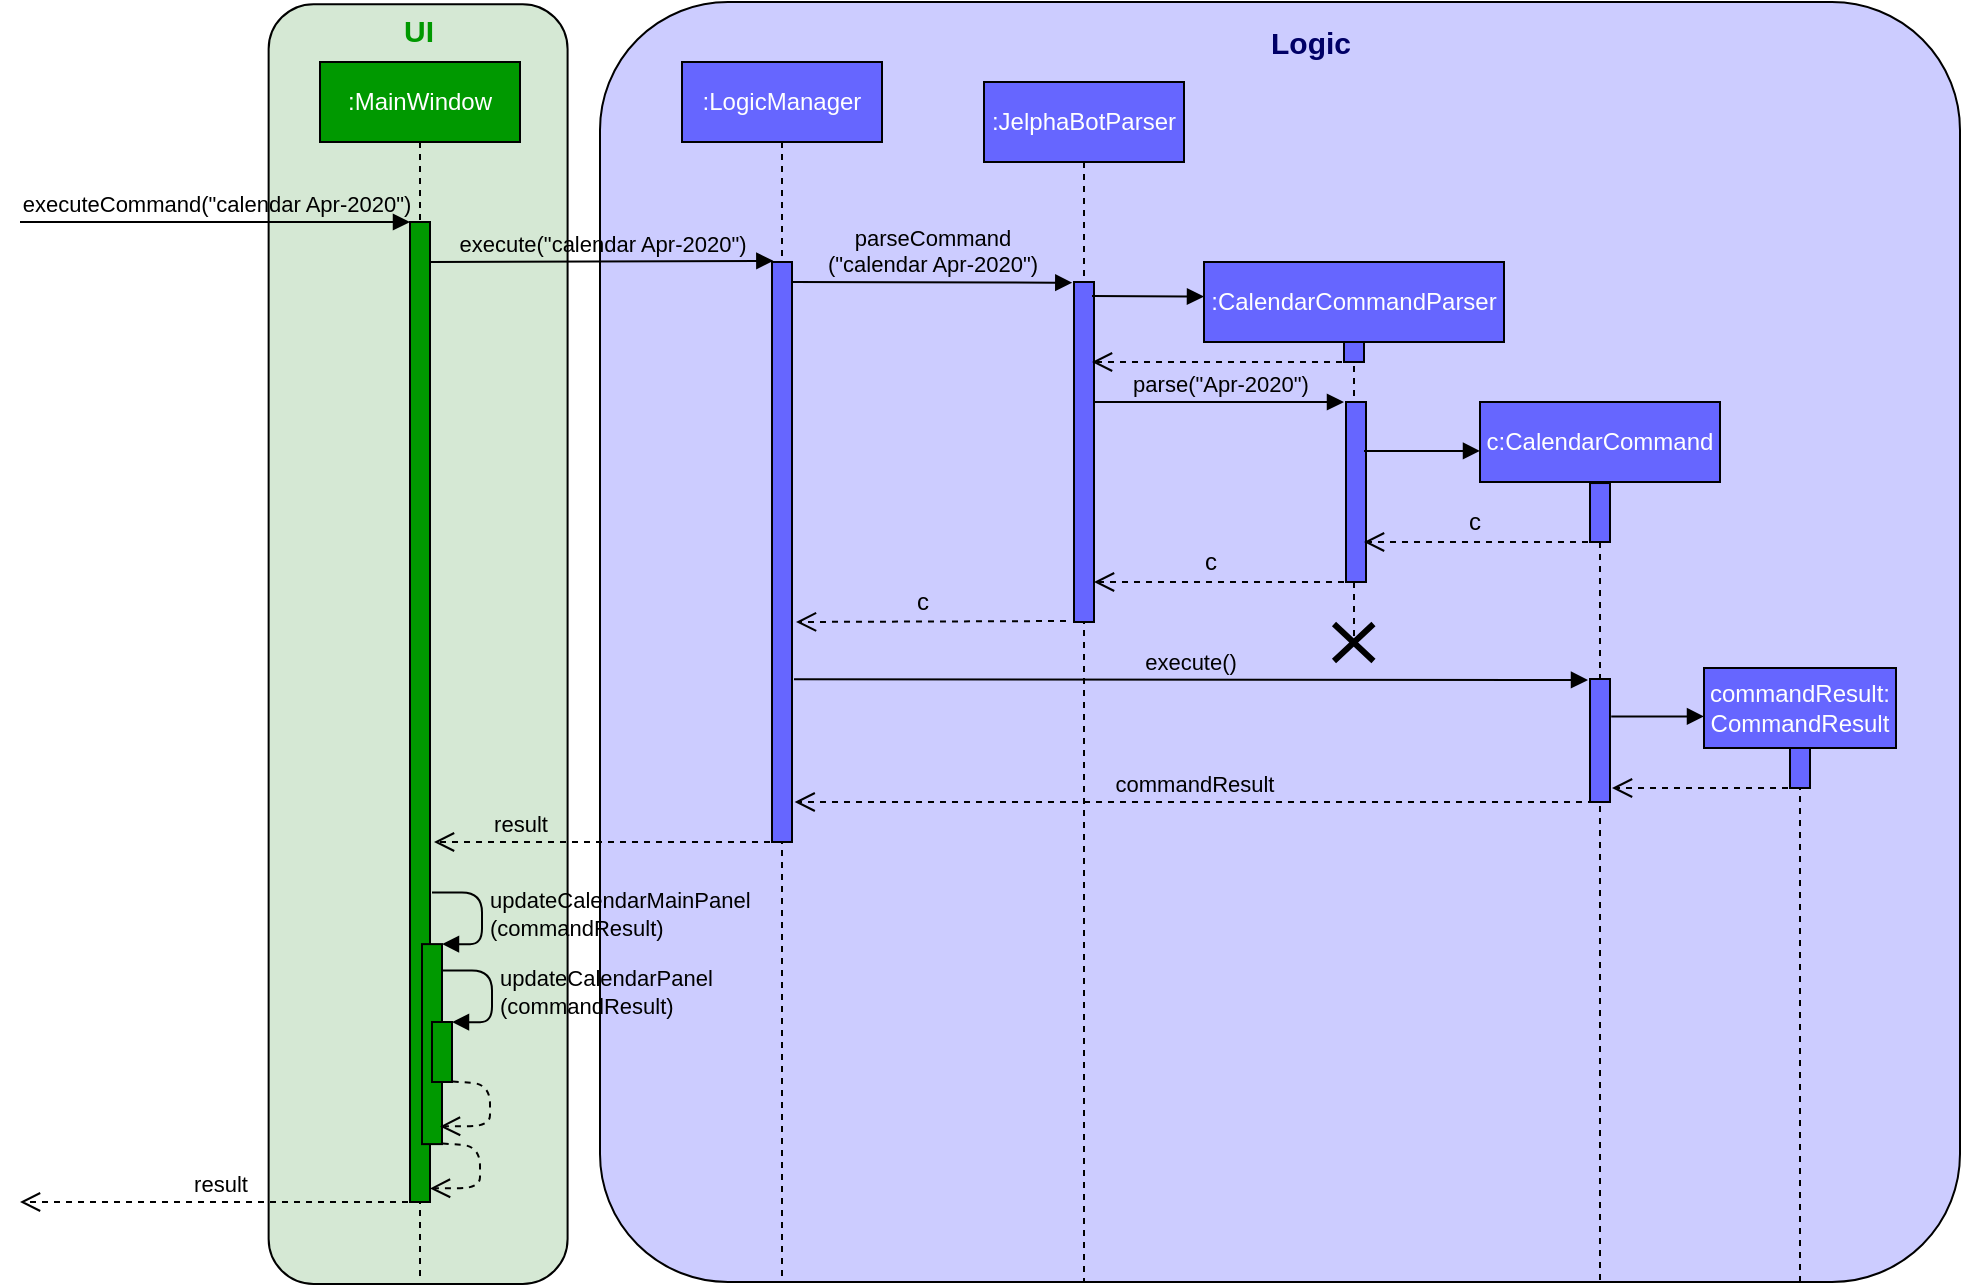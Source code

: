 <mxfile version="12.9.10" type="device"><diagram name="Page-1" id="13e1069c-82ec-6db2-03f1-153e76fe0fe0"><mxGraphModel dx="1006" dy="636" grid="1" gridSize="10" guides="1" tooltips="1" connect="1" arrows="1" fold="1" page="1" pageScale="1" pageWidth="1100" pageHeight="850" background="#ffffff" math="0" shadow="0"><root><mxCell id="0"/><mxCell id="1" parent="0"/><mxCell id="XIMg-hXaSXd9ASsC19z6-50" value="" style="rounded=1;whiteSpace=wrap;html=1;shadow=0;fillColor=#CCCCFF;arcSize=10;" parent="1" vertex="1"><mxGeometry x="310" y="40" width="680" height="640" as="geometry"/></mxCell><mxCell id="XIMg-hXaSXd9ASsC19z6-1" value="" style="rounded=1;whiteSpace=wrap;html=1;shadow=0;rotation=-90;fillColor=#D5E8D4;" parent="1" vertex="1"><mxGeometry x="-100.89" y="286.27" width="639.89" height="149.48" as="geometry"/></mxCell><mxCell id="XIMg-hXaSXd9ASsC19z6-4" value="&lt;font color=&quot;#ffffff&quot;&gt;:MainWindow&lt;/font&gt;" style="shape=umlLifeline;perimeter=lifelinePerimeter;whiteSpace=wrap;html=1;container=1;collapsible=0;recursiveResize=0;outlineConnect=0;shadow=0;fillColor=#009900;" parent="1" vertex="1"><mxGeometry x="170" y="70" width="100" height="610" as="geometry"/></mxCell><mxCell id="XIMg-hXaSXd9ASsC19z6-6" value="executeCommand(&quot;calendar Apr-2020&quot;)" style="html=1;verticalAlign=bottom;endArrow=block;fillColor=#4D9900;labelBackgroundColor=none;" parent="1" edge="1"><mxGeometry width="80" relative="1" as="geometry"><mxPoint x="20" y="150" as="sourcePoint"/><mxPoint x="215" y="150" as="targetPoint"/></mxGeometry></mxCell><mxCell id="XIMg-hXaSXd9ASsC19z6-12" value="&lt;font style=&quot;font-size: 15px&quot; color=&quot;#009900&quot;&gt;&lt;b&gt;UI&lt;/b&gt;&lt;/font&gt;" style="text;html=1;align=center;verticalAlign=middle;resizable=0;points=[];autosize=1;" parent="1" vertex="1"><mxGeometry x="204.06" y="44" width="30" height="20" as="geometry"/></mxCell><mxCell id="XIMg-hXaSXd9ASsC19z6-18" value="execute(&quot;calendar Apr-2020&quot;)" style="html=1;verticalAlign=bottom;endArrow=block;fillColor=#4D9900;entryX=0.067;entryY=-0.002;entryDx=0;entryDy=0;entryPerimeter=0;labelBackgroundColor=none;" parent="1" target="XIMg-hXaSXd9ASsC19z6-19" edge="1"><mxGeometry width="80" relative="1" as="geometry"><mxPoint x="225" y="170" as="sourcePoint"/><mxPoint x="384.5" y="170" as="targetPoint"/></mxGeometry></mxCell><mxCell id="XIMg-hXaSXd9ASsC19z6-43" value="commandResult" style="html=1;verticalAlign=bottom;endArrow=open;dashed=1;endSize=8;fillColor=#4D9900;labelBackgroundColor=none;" parent="1" edge="1"><mxGeometry relative="1" as="geometry"><mxPoint x="807" y="440" as="sourcePoint"/><mxPoint x="407.324" y="440" as="targetPoint"/></mxGeometry></mxCell><mxCell id="bfJtrRkvlipkshoRrTFM-1" value="" style="group" parent="1" vertex="1" connectable="0"><mxGeometry x="346" y="70" width="100" height="610" as="geometry"/></mxCell><mxCell id="XIMg-hXaSXd9ASsC19z6-17" value="&lt;font color=&quot;#ffffff&quot;&gt;:LogicManager&lt;/font&gt;" style="shape=umlLifeline;perimeter=lifelinePerimeter;whiteSpace=wrap;html=1;container=1;collapsible=0;recursiveResize=0;outlineConnect=0;shadow=0;fillColor=#6666FF;" parent="bfJtrRkvlipkshoRrTFM-1" vertex="1"><mxGeometry x="5" width="100" height="610" as="geometry"/></mxCell><mxCell id="XIMg-hXaSXd9ASsC19z6-19" value="" style="html=1;points=[];perimeter=orthogonalPerimeter;shadow=0;fillColor=#6666FF;" parent="bfJtrRkvlipkshoRrTFM-1" vertex="1"><mxGeometry x="50" y="100" width="10" height="290" as="geometry"/></mxCell><mxCell id="XIMg-hXaSXd9ASsC19z6-21" value="&lt;font color=&quot;#ffffff&quot;&gt;:JelphaBotParser&lt;/font&gt;" style="shape=umlLifeline;perimeter=lifelinePerimeter;whiteSpace=wrap;html=1;container=1;collapsible=0;recursiveResize=0;outlineConnect=0;shadow=0;fillColor=#6666FF;" parent="1" vertex="1"><mxGeometry x="502" y="80" width="100" height="600" as="geometry"/></mxCell><mxCell id="XIMg-hXaSXd9ASsC19z6-22" value="" style="html=1;points=[];perimeter=orthogonalPerimeter;shadow=0;fillColor=#6666FF;" parent="XIMg-hXaSXd9ASsC19z6-21" vertex="1"><mxGeometry x="45" y="100" width="10" height="170" as="geometry"/></mxCell><mxCell id="XIMg-hXaSXd9ASsC19z6-26" value="" style="html=1;verticalAlign=bottom;endArrow=block;fillColor=#4D9900;entryX=0;entryY=0.091;entryDx=0;entryDy=0;entryPerimeter=0;" parent="XIMg-hXaSXd9ASsC19z6-21" target="XIMg-hXaSXd9ASsC19z6-25" edge="1"><mxGeometry width="80" relative="1" as="geometry"><mxPoint x="54" y="107" as="sourcePoint"/><mxPoint x="150" y="110" as="targetPoint"/></mxGeometry></mxCell><mxCell id="XIMg-hXaSXd9ASsC19z6-25" value="&lt;font color=&quot;#ffffff&quot;&gt;:CalendarCommandParser&lt;/font&gt;" style="shape=umlLifeline;perimeter=lifelinePerimeter;whiteSpace=wrap;html=1;container=1;collapsible=0;recursiveResize=0;outlineConnect=0;shadow=0;fillColor=#6666FF;" parent="1" vertex="1"><mxGeometry x="612" y="170" width="150" height="190" as="geometry"/></mxCell><mxCell id="XIMg-hXaSXd9ASsC19z6-27" value="" style="html=1;points=[];perimeter=orthogonalPerimeter;shadow=0;fillColor=#6666FF;" parent="XIMg-hXaSXd9ASsC19z6-25" vertex="1"><mxGeometry x="70" y="40" width="10" height="10" as="geometry"/></mxCell><mxCell id="bfJtrRkvlipkshoRrTFM-16" value="" style="group" parent="XIMg-hXaSXd9ASsC19z6-25" vertex="1" connectable="0"><mxGeometry x="71" y="70" width="10" height="120" as="geometry"/></mxCell><mxCell id="bfJtrRkvlipkshoRrTFM-15" value="" style="group" parent="bfJtrRkvlipkshoRrTFM-16" vertex="1" connectable="0"><mxGeometry width="10" height="90" as="geometry"/></mxCell><mxCell id="XIMg-hXaSXd9ASsC19z6-32" value="&lt;span style=&quot;color: rgba(0 , 0 , 0 , 0) ; font-family: monospace ; font-size: 0px&quot;&gt;%3CmxGraphModel%3E%3Croot%3E%3CmxCell%20id%3D%220%22%2F%3E%3CmxCell%20id%3D%221%22%20parent%3D%220%22%2F%3E%3CmxCell%20id%3D%222%22%20value%3D%22%22%20style%3D%22shape%3DumlDestroy%3BwhiteSpace%3Dwrap%3Bhtml%3D1%3BstrokeWidth%3D3%3BfillColor%3D%23ffffff%3B%22%20vertex%3D%221%22%20parent%3D%221%22%3E%3CmxGeometry%20x%3D%22562%22%20y%3D%22420%22%20width%3D%2230%22%20height%3D%2230%22%20as%3D%22geometry%22%2F%3E%3C%2FmxCell%3E%3C%2Froot%3E%3C%2FmxGraphModel%3E&lt;/span&gt;" style="html=1;points=[];perimeter=orthogonalPerimeter;shadow=0;fillColor=#6666FF;" parent="bfJtrRkvlipkshoRrTFM-15" vertex="1"><mxGeometry width="10" height="90" as="geometry"/></mxCell><mxCell id="bfJtrRkvlipkshoRrTFM-5" value="parse(&quot;Apr-2020&quot;)" style="html=1;verticalAlign=bottom;endArrow=block;fillColor=#4D9900;labelBackgroundColor=none;" parent="1" edge="1"><mxGeometry width="80" relative="1" as="geometry"><mxPoint x="557" y="240" as="sourcePoint"/><mxPoint x="682" y="240" as="targetPoint"/><Array as="points"/></mxGeometry></mxCell><mxCell id="bfJtrRkvlipkshoRrTFM-6" value="" style="group" parent="1" vertex="1" connectable="0"><mxGeometry x="750" y="240" width="120" height="440" as="geometry"/></mxCell><mxCell id="XIMg-hXaSXd9ASsC19z6-39" value="&lt;font color=&quot;#ffffff&quot;&gt;c:CalendarCommand&lt;/font&gt;" style="shape=umlLifeline;perimeter=lifelinePerimeter;whiteSpace=wrap;html=1;container=1;collapsible=0;recursiveResize=0;outlineConnect=0;shadow=0;fillColor=#6666FF;" parent="bfJtrRkvlipkshoRrTFM-6" vertex="1"><mxGeometry width="120" height="440" as="geometry"/></mxCell><mxCell id="XIMg-hXaSXd9ASsC19z6-40" value="" style="html=1;points=[];perimeter=orthogonalPerimeter;shadow=0;fillColor=#6666FF;" parent="XIMg-hXaSXd9ASsC19z6-39" vertex="1"><mxGeometry x="55" y="40.52" width="10" height="29.48" as="geometry"/></mxCell><mxCell id="bfJtrRkvlipkshoRrTFM-24" value="" style="group" parent="XIMg-hXaSXd9ASsC19z6-39" vertex="1" connectable="0"><mxGeometry x="55" y="138.5" width="10" height="61.5" as="geometry"/></mxCell><mxCell id="bfJtrRkvlipkshoRrTFM-25" value="&lt;span style=&quot;color: rgba(0 , 0 , 0 , 0) ; font-family: monospace ; font-size: 0px&quot;&gt;%3CmxGraphModel%3E%3Croot%3E%3CmxCell%20id%3D%220%22%2F%3E%3CmxCell%20id%3D%221%22%20parent%3D%220%22%2F%3E%3CmxCell%20id%3D%222%22%20value%3D%22%22%20style%3D%22shape%3DumlDestroy%3BwhiteSpace%3Dwrap%3Bhtml%3D1%3BstrokeWidth%3D3%3BfillColor%3D%23ffffff%3B%22%20vertex%3D%221%22%20parent%3D%221%22%3E%3CmxGeometry%20x%3D%22562%22%20y%3D%22420%22%20width%3D%2230%22%20height%3D%2230%22%20as%3D%22geometry%22%2F%3E%3C%2FmxCell%3E%3C%2Froot%3E%3C%2FmxGraphModel%3E&lt;/span&gt;" style="html=1;points=[];perimeter=orthogonalPerimeter;shadow=0;fillColor=#6666FF;" parent="bfJtrRkvlipkshoRrTFM-24" vertex="1"><mxGeometry width="10" height="61.5" as="geometry"/></mxCell><mxCell id="XIMg-hXaSXd9ASsC19z6-38" value="" style="html=1;verticalAlign=bottom;endArrow=block;fillColor=#4D9900;" parent="bfJtrRkvlipkshoRrTFM-6" edge="1"><mxGeometry width="80" relative="1" as="geometry"><mxPoint x="-58" y="24.474" as="sourcePoint"/><mxPoint y="24.474" as="targetPoint"/></mxGeometry></mxCell><mxCell id="bfJtrRkvlipkshoRrTFM-7" value="" style="html=1;verticalAlign=bottom;endArrow=open;dashed=1;endSize=8;fillColor=#4D9900;labelBackgroundColor=none;" parent="1" edge="1"><mxGeometry relative="1" as="geometry"><mxPoint x="810" y="310" as="sourcePoint"/><mxPoint x="692" y="310" as="targetPoint"/></mxGeometry></mxCell><mxCell id="bfJtrRkvlipkshoRrTFM-8" value="c" style="text;html=1;align=center;verticalAlign=middle;resizable=0;points=[];labelBackgroundColor=none;" parent="bfJtrRkvlipkshoRrTFM-7" vertex="1" connectable="0"><mxGeometry x="0.069" y="-1" relative="1" as="geometry"><mxPoint y="-9" as="offset"/></mxGeometry></mxCell><mxCell id="bfJtrRkvlipkshoRrTFM-9" value="" style="html=1;verticalAlign=bottom;endArrow=open;dashed=1;endSize=8;fillColor=#4D9900;" parent="1" edge="1"><mxGeometry relative="1" as="geometry"><mxPoint x="682" y="330" as="sourcePoint"/><mxPoint x="557" y="330" as="targetPoint"/></mxGeometry></mxCell><mxCell id="bfJtrRkvlipkshoRrTFM-10" value="c" style="text;html=1;align=center;verticalAlign=middle;resizable=0;points=[];labelBackgroundColor=none;" parent="bfJtrRkvlipkshoRrTFM-9" vertex="1" connectable="0"><mxGeometry x="0.069" y="-1" relative="1" as="geometry"><mxPoint y="-9" as="offset"/></mxGeometry></mxCell><mxCell id="XIMg-hXaSXd9ASsC19z6-20" value="parseCommand&lt;br&gt;(&quot;calendar Apr-2020&quot;)" style="html=1;verticalAlign=bottom;endArrow=block;fillColor=#4D9900;entryX=-0.086;entryY=0.002;entryDx=0;entryDy=0;entryPerimeter=0;labelBackgroundColor=none;" parent="1" target="XIMg-hXaSXd9ASsC19z6-22" edge="1"><mxGeometry width="80" relative="1" as="geometry"><mxPoint x="406" y="180" as="sourcePoint"/><mxPoint x="512" y="180" as="targetPoint"/><Array as="points"/></mxGeometry></mxCell><mxCell id="bfJtrRkvlipkshoRrTFM-21" value="" style="shape=umlDestroy;whiteSpace=wrap;html=1;strokeWidth=3;fillColor=#ffffff;" parent="1" vertex="1"><mxGeometry x="677" y="351" width="19.73" height="18.5" as="geometry"/></mxCell><mxCell id="bfJtrRkvlipkshoRrTFM-26" value="" style="html=1;verticalAlign=bottom;endArrow=open;dashed=1;endSize=8;fillColor=#4D9900;" parent="1" edge="1"><mxGeometry relative="1" as="geometry"><mxPoint x="543" y="349.5" as="sourcePoint"/><mxPoint x="408" y="350" as="targetPoint"/></mxGeometry></mxCell><mxCell id="bfJtrRkvlipkshoRrTFM-27" value="c" style="text;html=1;align=center;verticalAlign=middle;resizable=0;points=[];labelBackgroundColor=none;" parent="bfJtrRkvlipkshoRrTFM-26" vertex="1" connectable="0"><mxGeometry x="0.069" y="-1" relative="1" as="geometry"><mxPoint y="-9" as="offset"/></mxGeometry></mxCell><mxCell id="bfJtrRkvlipkshoRrTFM-28" value="execute()" style="html=1;verticalAlign=bottom;endArrow=block;fillColor=#4D9900;labelBackgroundColor=none;" parent="1" edge="1"><mxGeometry width="80" relative="1" as="geometry"><mxPoint x="407.0" y="378.64" as="sourcePoint"/><mxPoint x="804" y="379" as="targetPoint"/></mxGeometry></mxCell><mxCell id="bfJtrRkvlipkshoRrTFM-29" value="" style="group" parent="1" vertex="1" connectable="0"><mxGeometry x="862" y="373" width="96" height="307" as="geometry"/></mxCell><mxCell id="bfJtrRkvlipkshoRrTFM-30" value="&lt;font color=&quot;#ffffff&quot;&gt;commandResult:&lt;br&gt;CommandResult&lt;/font&gt;" style="shape=umlLifeline;perimeter=lifelinePerimeter;whiteSpace=wrap;html=1;container=1;collapsible=0;recursiveResize=0;outlineConnect=0;shadow=0;fillColor=#6666FF;" parent="bfJtrRkvlipkshoRrTFM-29" vertex="1"><mxGeometry width="96" height="307" as="geometry"/></mxCell><mxCell id="bfJtrRkvlipkshoRrTFM-31" value="" style="html=1;points=[];perimeter=orthogonalPerimeter;shadow=0;fillColor=#6666FF;" parent="bfJtrRkvlipkshoRrTFM-30" vertex="1"><mxGeometry x="43" y="40" width="10" height="20" as="geometry"/></mxCell><mxCell id="bfJtrRkvlipkshoRrTFM-34" value="" style="html=1;verticalAlign=bottom;endArrow=block;fillColor=#4D9900;" parent="bfJtrRkvlipkshoRrTFM-29" edge="1"><mxGeometry width="80" relative="1" as="geometry"><mxPoint x="-46.4" y="24.237" as="sourcePoint"/><mxPoint y="24.237" as="targetPoint"/></mxGeometry></mxCell><mxCell id="bfJtrRkvlipkshoRrTFM-35" value="" style="html=1;verticalAlign=bottom;endArrow=open;dashed=1;endSize=8;fillColor=#4D9900;" parent="1" edge="1"><mxGeometry relative="1" as="geometry"><mxPoint x="910" y="433" as="sourcePoint"/><mxPoint x="816" y="433" as="targetPoint"/></mxGeometry></mxCell><mxCell id="bfJtrRkvlipkshoRrTFM-40" value="" style="group" parent="1" vertex="1" connectable="0"><mxGeometry x="20" y="150" width="231" height="490" as="geometry"/></mxCell><mxCell id="XIMg-hXaSXd9ASsC19z6-5" value="" style="html=1;points=[];perimeter=orthogonalPerimeter;shadow=0;fillColor=#009900;" parent="bfJtrRkvlipkshoRrTFM-40" vertex="1"><mxGeometry x="195" width="10" height="490" as="geometry"/></mxCell><mxCell id="XIMg-hXaSXd9ASsC19z6-11" value="updateCalendarMainPanel&lt;br&gt;(commandResult)" style="edgeStyle=orthogonalEdgeStyle;html=1;align=left;spacingLeft=2;endArrow=block;rounded=1;entryX=1;entryY=0;fillColor=#4D9900;labelBackgroundColor=none;" parent="bfJtrRkvlipkshoRrTFM-40" target="XIMg-hXaSXd9ASsC19z6-10" edge="1"><mxGeometry relative="1" as="geometry"><mxPoint x="206" y="335.263" as="sourcePoint"/><Array as="points"><mxPoint x="231" y="335.263"/><mxPoint x="231" y="361.053"/></Array></mxGeometry></mxCell><mxCell id="XIMg-hXaSXd9ASsC19z6-45" value="result" style="html=1;verticalAlign=bottom;endArrow=open;dashed=1;endSize=8;fillColor=#4D9900;" parent="bfJtrRkvlipkshoRrTFM-40" edge="1"><mxGeometry relative="1" as="geometry"><mxPoint x="200" y="490" as="sourcePoint"/><mxPoint y="490" as="targetPoint"/></mxGeometry></mxCell><mxCell id="beJCGx9dX5HigBs8giyW-1" value="" style="group" parent="bfJtrRkvlipkshoRrTFM-40" vertex="1" connectable="0"><mxGeometry x="201" y="361.053" width="29" height="100" as="geometry"/></mxCell><mxCell id="XIMg-hXaSXd9ASsC19z6-10" value="" style="html=1;points=[];perimeter=orthogonalPerimeter;shadow=0;fillColor=#009900;" parent="beJCGx9dX5HigBs8giyW-1" vertex="1"><mxGeometry width="10" height="100" as="geometry"/></mxCell><mxCell id="XIMg-hXaSXd9ASsC19z6-16" value="" style="html=1;verticalAlign=bottom;endArrow=open;dashed=1;endSize=8;fillColor=#4D9900;exitX=1.035;exitY=0.967;exitDx=0;exitDy=0;exitPerimeter=0;entryX=1;entryY=0.98;entryDx=0;entryDy=0;entryPerimeter=0;" parent="bfJtrRkvlipkshoRrTFM-40" edge="1"><mxGeometry x="-0.3" y="-20" relative="1" as="geometry"><mxPoint x="211.35" y="460.753" as="sourcePoint"/><mxPoint x="205" y="483.2" as="targetPoint"/><Array as="points"><mxPoint x="230" y="462"/><mxPoint x="230" y="483"/></Array><mxPoint x="40" as="offset"/></mxGeometry></mxCell><mxCell id="bfJtrRkvlipkshoRrTFM-41" value="result" style="html=1;verticalAlign=bottom;endArrow=open;dashed=1;endSize=8;fillColor=#4D9900;labelBackgroundColor=none;" parent="1" edge="1"><mxGeometry x="0.488" relative="1" as="geometry"><mxPoint x="395" y="460" as="sourcePoint"/><mxPoint x="227.004" y="460" as="targetPoint"/><mxPoint as="offset"/></mxGeometry></mxCell><mxCell id="beJCGx9dX5HigBs8giyW-2" value="" style="html=1;points=[];perimeter=orthogonalPerimeter;shadow=0;fillColor=#009900;" parent="1" vertex="1"><mxGeometry x="226" y="550" width="10" height="30" as="geometry"/></mxCell><mxCell id="beJCGx9dX5HigBs8giyW-3" value="updateCalendarPanel&lt;br&gt;(commandResult)" style="edgeStyle=orthogonalEdgeStyle;html=1;align=left;spacingLeft=2;endArrow=block;rounded=1;entryX=1;entryY=0;fillColor=#4D9900;labelBackgroundColor=none;" parent="1" edge="1"><mxGeometry relative="1" as="geometry"><mxPoint x="231" y="524.263" as="sourcePoint"/><Array as="points"><mxPoint x="256" y="524.263"/><mxPoint x="256" y="550.053"/></Array><mxPoint x="236" y="550.053" as="targetPoint"/></mxGeometry></mxCell><mxCell id="beJCGx9dX5HigBs8giyW-4" value="" style="html=1;verticalAlign=bottom;endArrow=open;dashed=1;endSize=8;fillColor=#4D9900;exitX=1.035;exitY=0.967;exitDx=0;exitDy=0;exitPerimeter=0;entryX=1;entryY=0.98;entryDx=0;entryDy=0;entryPerimeter=0;" parent="1" edge="1"><mxGeometry x="-0.3" y="-20" relative="1" as="geometry"><mxPoint x="236.35" y="579.753" as="sourcePoint"/><mxPoint x="230" y="602.2" as="targetPoint"/><Array as="points"><mxPoint x="255" y="581"/><mxPoint x="255" y="602"/></Array><mxPoint x="40" as="offset"/></mxGeometry></mxCell><mxCell id="p21Gnfo8w5-CGmKyWIpo-1" value="" style="html=1;verticalAlign=bottom;endArrow=open;dashed=1;endSize=8;fillColor=#4D9900;" parent="1" edge="1"><mxGeometry relative="1" as="geometry"><mxPoint x="681" y="220" as="sourcePoint"/><mxPoint x="556" y="220" as="targetPoint"/></mxGeometry></mxCell><mxCell id="p21Gnfo8w5-CGmKyWIpo-3" value="&lt;font style=&quot;font-size: 15px&quot; color=&quot;#000066&quot;&gt;&lt;b&gt;Logic&lt;/b&gt;&lt;/font&gt;" style="text;html=1;align=center;verticalAlign=middle;resizable=0;points=[];autosize=1;" parent="1" vertex="1"><mxGeometry x="635" y="50" width="60" height="20" as="geometry"/></mxCell></root></mxGraphModel></diagram></mxfile>
